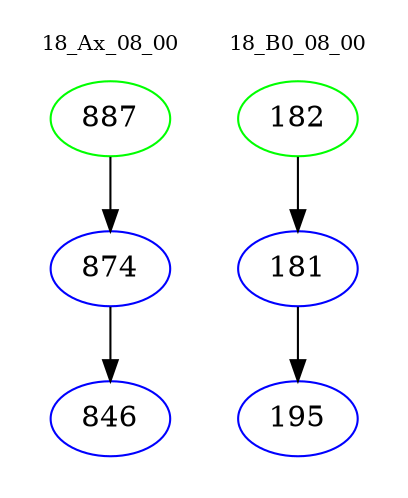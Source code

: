 digraph{
subgraph cluster_0 {
color = white
label = "18_Ax_08_00";
fontsize=10;
T0_887 [label="887", color="green"]
T0_887 -> T0_874 [color="black"]
T0_874 [label="874", color="blue"]
T0_874 -> T0_846 [color="black"]
T0_846 [label="846", color="blue"]
}
subgraph cluster_1 {
color = white
label = "18_B0_08_00";
fontsize=10;
T1_182 [label="182", color="green"]
T1_182 -> T1_181 [color="black"]
T1_181 [label="181", color="blue"]
T1_181 -> T1_195 [color="black"]
T1_195 [label="195", color="blue"]
}
}
